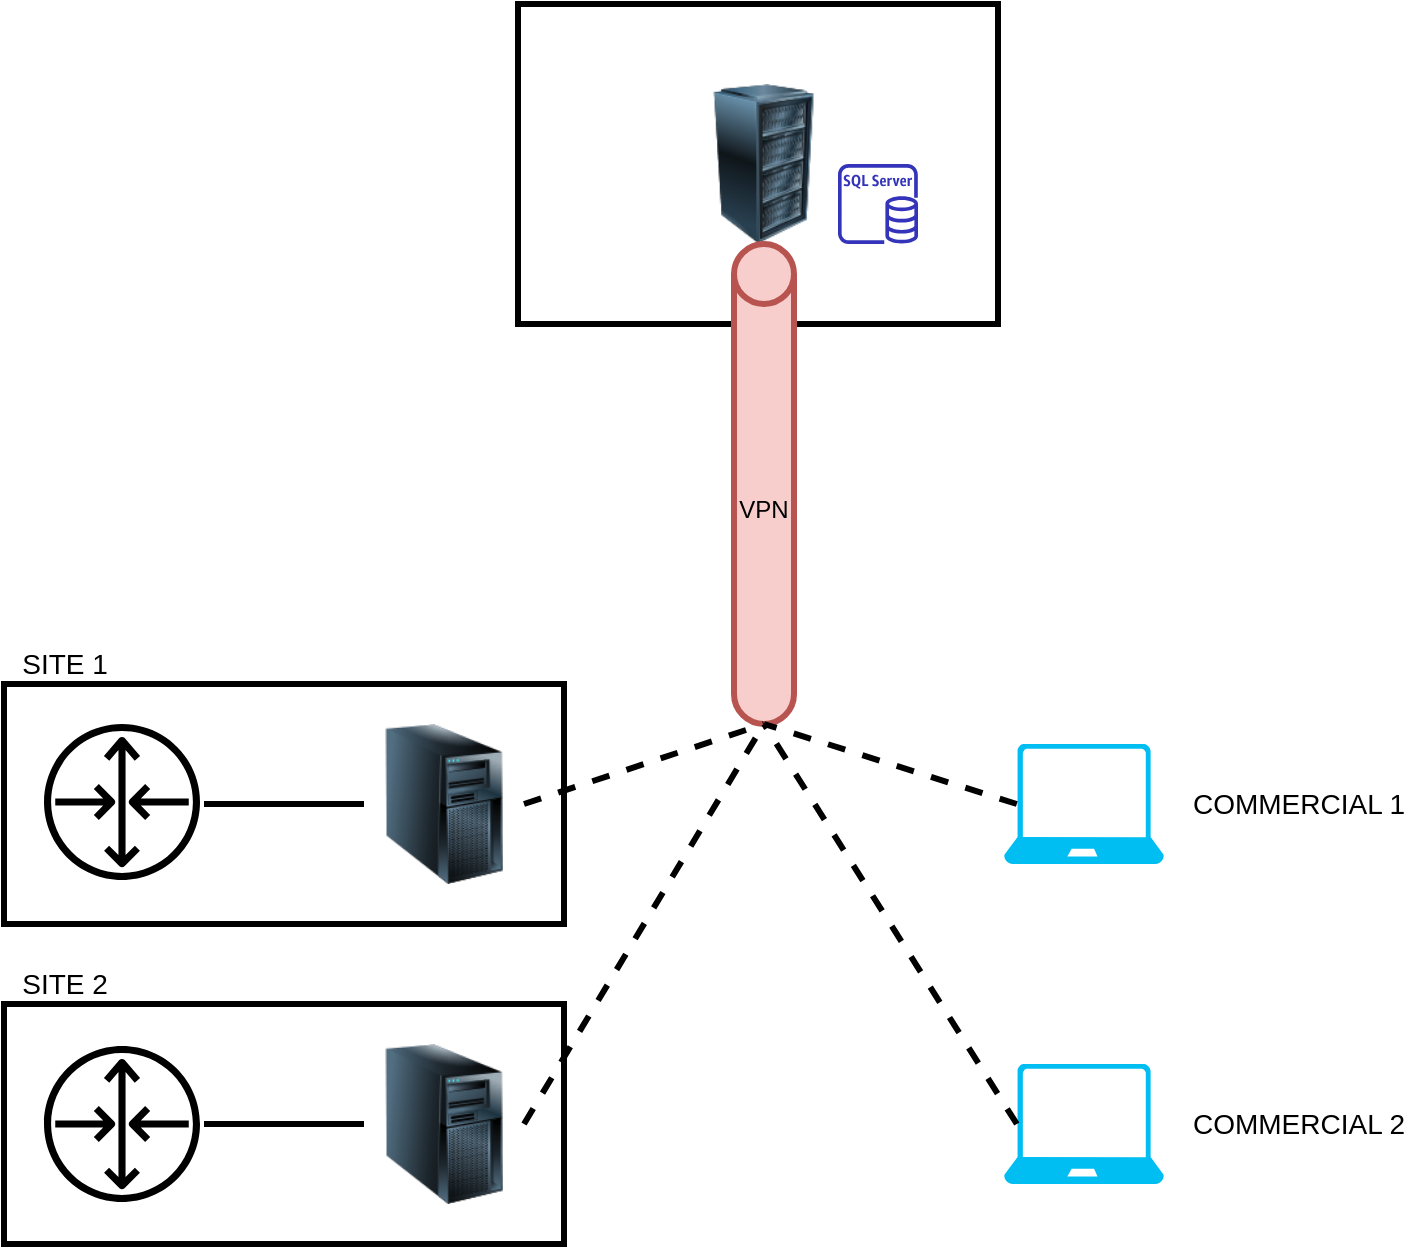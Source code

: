 <mxfile version="13.7.9" type="device"><diagram id="ffEPyObRGHDZFIvYJhP-" name="Page-1"><mxGraphModel dx="873" dy="506" grid="1" gridSize="10" guides="1" tooltips="1" connect="1" arrows="1" fold="1" page="1" pageScale="1" pageWidth="827" pageHeight="1169" math="0" shadow="0"><root><mxCell id="0"/><mxCell id="1" parent="0"/><mxCell id="LXQN4yYyH-D7uLZsjxZ_-7" value="" style="rounded=0;whiteSpace=wrap;html=1;fillColor=none;strokeWidth=3;" vertex="1" parent="1"><mxGeometry x="320" y="80" width="240" height="160" as="geometry"/></mxCell><mxCell id="LXQN4yYyH-D7uLZsjxZ_-18" value="" style="rounded=0;whiteSpace=wrap;html=1;strokeWidth=3;fillColor=none;" vertex="1" parent="1"><mxGeometry x="63" y="420" width="280" height="120" as="geometry"/></mxCell><mxCell id="LXQN4yYyH-D7uLZsjxZ_-19" value="" style="rounded=0;whiteSpace=wrap;html=1;strokeWidth=3;fillColor=none;" vertex="1" parent="1"><mxGeometry x="63" y="580" width="280" height="120" as="geometry"/></mxCell><mxCell id="LXQN4yYyH-D7uLZsjxZ_-1" value="" style="image;html=1;image=img/lib/clip_art/computers/Server_Rack_128x128.png" vertex="1" parent="1"><mxGeometry x="403" y="120" width="80" height="80" as="geometry"/></mxCell><mxCell id="LXQN4yYyH-D7uLZsjxZ_-2" value="" style="image;html=1;image=img/lib/clip_art/computers/Server_Tower_128x128.png" vertex="1" parent="1"><mxGeometry x="243" y="600" width="80" height="80" as="geometry"/></mxCell><mxCell id="LXQN4yYyH-D7uLZsjxZ_-3" value="" style="image;html=1;image=img/lib/clip_art/computers/Server_Tower_128x128.png" vertex="1" parent="1"><mxGeometry x="243" y="440" width="80" height="80" as="geometry"/></mxCell><mxCell id="LXQN4yYyH-D7uLZsjxZ_-5" value="" style="verticalLabelPosition=bottom;html=1;verticalAlign=top;align=center;strokeColor=none;fillColor=#00BEF2;shape=mxgraph.azure.laptop;pointerEvents=1;" vertex="1" parent="1"><mxGeometry x="563" y="450" width="80" height="60" as="geometry"/></mxCell><mxCell id="LXQN4yYyH-D7uLZsjxZ_-6" value="" style="verticalLabelPosition=bottom;html=1;verticalAlign=top;align=center;strokeColor=none;fillColor=#00BEF2;shape=mxgraph.azure.laptop;pointerEvents=1;" vertex="1" parent="1"><mxGeometry x="563" y="610" width="80" height="60" as="geometry"/></mxCell><mxCell id="LXQN4yYyH-D7uLZsjxZ_-8" value="VPN" style="shape=cylinder3;whiteSpace=wrap;html=1;boundedLbl=1;backgroundOutline=1;size=15;strokeWidth=3;fillColor=#f8cecc;rotation=0;strokeColor=#b85450;" vertex="1" parent="1"><mxGeometry x="428" y="200" width="30" height="240" as="geometry"/></mxCell><mxCell id="LXQN4yYyH-D7uLZsjxZ_-10" value="" style="endArrow=none;dashed=1;html=1;exitX=1;exitY=0.5;exitDx=0;exitDy=0;strokeWidth=3;entryX=0.5;entryY=1;entryDx=0;entryDy=0;entryPerimeter=0;" edge="1" parent="1" source="LXQN4yYyH-D7uLZsjxZ_-3" target="LXQN4yYyH-D7uLZsjxZ_-8"><mxGeometry width="50" height="50" relative="1" as="geometry"><mxPoint x="392" y="490" as="sourcePoint"/><mxPoint x="413" y="450" as="targetPoint"/></mxGeometry></mxCell><mxCell id="LXQN4yYyH-D7uLZsjxZ_-11" value="" style="endArrow=none;dashed=1;html=1;exitX=1;exitY=0.5;exitDx=0;exitDy=0;strokeWidth=3;" edge="1" parent="1" source="LXQN4yYyH-D7uLZsjxZ_-2"><mxGeometry width="50" height="50" relative="1" as="geometry"><mxPoint x="333" y="490" as="sourcePoint"/><mxPoint x="443" y="440" as="targetPoint"/></mxGeometry></mxCell><mxCell id="LXQN4yYyH-D7uLZsjxZ_-12" value="" style="endArrow=none;dashed=1;html=1;exitX=0.08;exitY=0.5;exitDx=0;exitDy=0;strokeWidth=3;exitPerimeter=0;" edge="1" parent="1" source="LXQN4yYyH-D7uLZsjxZ_-6"><mxGeometry width="50" height="50" relative="1" as="geometry"><mxPoint x="333" y="610" as="sourcePoint"/><mxPoint x="443" y="440" as="targetPoint"/></mxGeometry></mxCell><mxCell id="LXQN4yYyH-D7uLZsjxZ_-13" value="" style="endArrow=none;dashed=1;html=1;exitX=0.08;exitY=0.5;exitDx=0;exitDy=0;strokeWidth=3;exitPerimeter=0;" edge="1" parent="1" source="LXQN4yYyH-D7uLZsjxZ_-5"><mxGeometry width="50" height="50" relative="1" as="geometry"><mxPoint x="333" y="490" as="sourcePoint"/><mxPoint x="443" y="440" as="targetPoint"/></mxGeometry></mxCell><mxCell id="LXQN4yYyH-D7uLZsjxZ_-14" value="" style="endArrow=none;html=1;strokeWidth=3;entryX=0;entryY=0.5;entryDx=0;entryDy=0;" edge="1" parent="1" target="LXQN4yYyH-D7uLZsjxZ_-3"><mxGeometry width="50" height="50" relative="1" as="geometry"><mxPoint x="163" y="480" as="sourcePoint"/><mxPoint x="333" y="380" as="targetPoint"/></mxGeometry></mxCell><mxCell id="LXQN4yYyH-D7uLZsjxZ_-15" value="" style="endArrow=none;html=1;strokeWidth=3;entryX=0;entryY=0.5;entryDx=0;entryDy=0;" edge="1" parent="1" target="LXQN4yYyH-D7uLZsjxZ_-2"><mxGeometry width="50" height="50" relative="1" as="geometry"><mxPoint x="163" y="640" as="sourcePoint"/><mxPoint x="253" y="530" as="targetPoint"/></mxGeometry></mxCell><mxCell id="LXQN4yYyH-D7uLZsjxZ_-16" value="" style="outlineConnect=0;fontColor=#232F3E;gradientColor=none;strokeColor=none;dashed=0;verticalLabelPosition=bottom;verticalAlign=top;align=center;html=1;fontSize=12;fontStyle=0;aspect=fixed;pointerEvents=1;shape=mxgraph.aws4.router;fillColor=#000000;" vertex="1" parent="1"><mxGeometry x="83" y="440" width="78" height="78" as="geometry"/></mxCell><mxCell id="LXQN4yYyH-D7uLZsjxZ_-17" value="" style="outlineConnect=0;fontColor=#232F3E;gradientColor=none;strokeColor=none;dashed=0;verticalLabelPosition=bottom;verticalAlign=top;align=center;html=1;fontSize=12;fontStyle=0;aspect=fixed;pointerEvents=1;shape=mxgraph.aws4.router;fillColor=#000000;" vertex="1" parent="1"><mxGeometry x="83" y="601" width="78" height="78" as="geometry"/></mxCell><mxCell id="LXQN4yYyH-D7uLZsjxZ_-20" value="&lt;font style=&quot;font-size: 14px&quot;&gt;SITE 1&lt;/font&gt;" style="text;html=1;align=center;verticalAlign=middle;resizable=0;points=[];autosize=1;" vertex="1" parent="1"><mxGeometry x="63" y="400" width="60" height="20" as="geometry"/></mxCell><mxCell id="LXQN4yYyH-D7uLZsjxZ_-21" value="&lt;font style=&quot;font-size: 14px&quot;&gt;SITE 2&lt;/font&gt;" style="text;html=1;align=center;verticalAlign=middle;resizable=0;points=[];autosize=1;" vertex="1" parent="1"><mxGeometry x="63" y="560" width="60" height="20" as="geometry"/></mxCell><mxCell id="LXQN4yYyH-D7uLZsjxZ_-22" value="&lt;font style=&quot;font-size: 14px&quot;&gt;COMMERCIAL 1&lt;/font&gt;" style="text;html=1;align=center;verticalAlign=middle;resizable=0;points=[];autosize=1;" vertex="1" parent="1"><mxGeometry x="650" y="470" width="120" height="20" as="geometry"/></mxCell><mxCell id="LXQN4yYyH-D7uLZsjxZ_-23" value="&lt;font style=&quot;font-size: 14px&quot;&gt;COMMERCIAL 2&lt;/font&gt;" style="text;html=1;align=center;verticalAlign=middle;resizable=0;points=[];autosize=1;" vertex="1" parent="1"><mxGeometry x="650" y="630" width="120" height="20" as="geometry"/></mxCell><mxCell id="LXQN4yYyH-D7uLZsjxZ_-24" value="" style="outlineConnect=0;fontColor=#232F3E;gradientColor=none;fillColor=#3334B9;strokeColor=none;dashed=0;verticalLabelPosition=bottom;verticalAlign=top;align=center;html=1;fontSize=12;fontStyle=0;aspect=fixed;pointerEvents=1;shape=mxgraph.aws4.rds_sql_server_instance;" vertex="1" parent="1"><mxGeometry x="480" y="160" width="40" height="40" as="geometry"/></mxCell></root></mxGraphModel></diagram></mxfile>